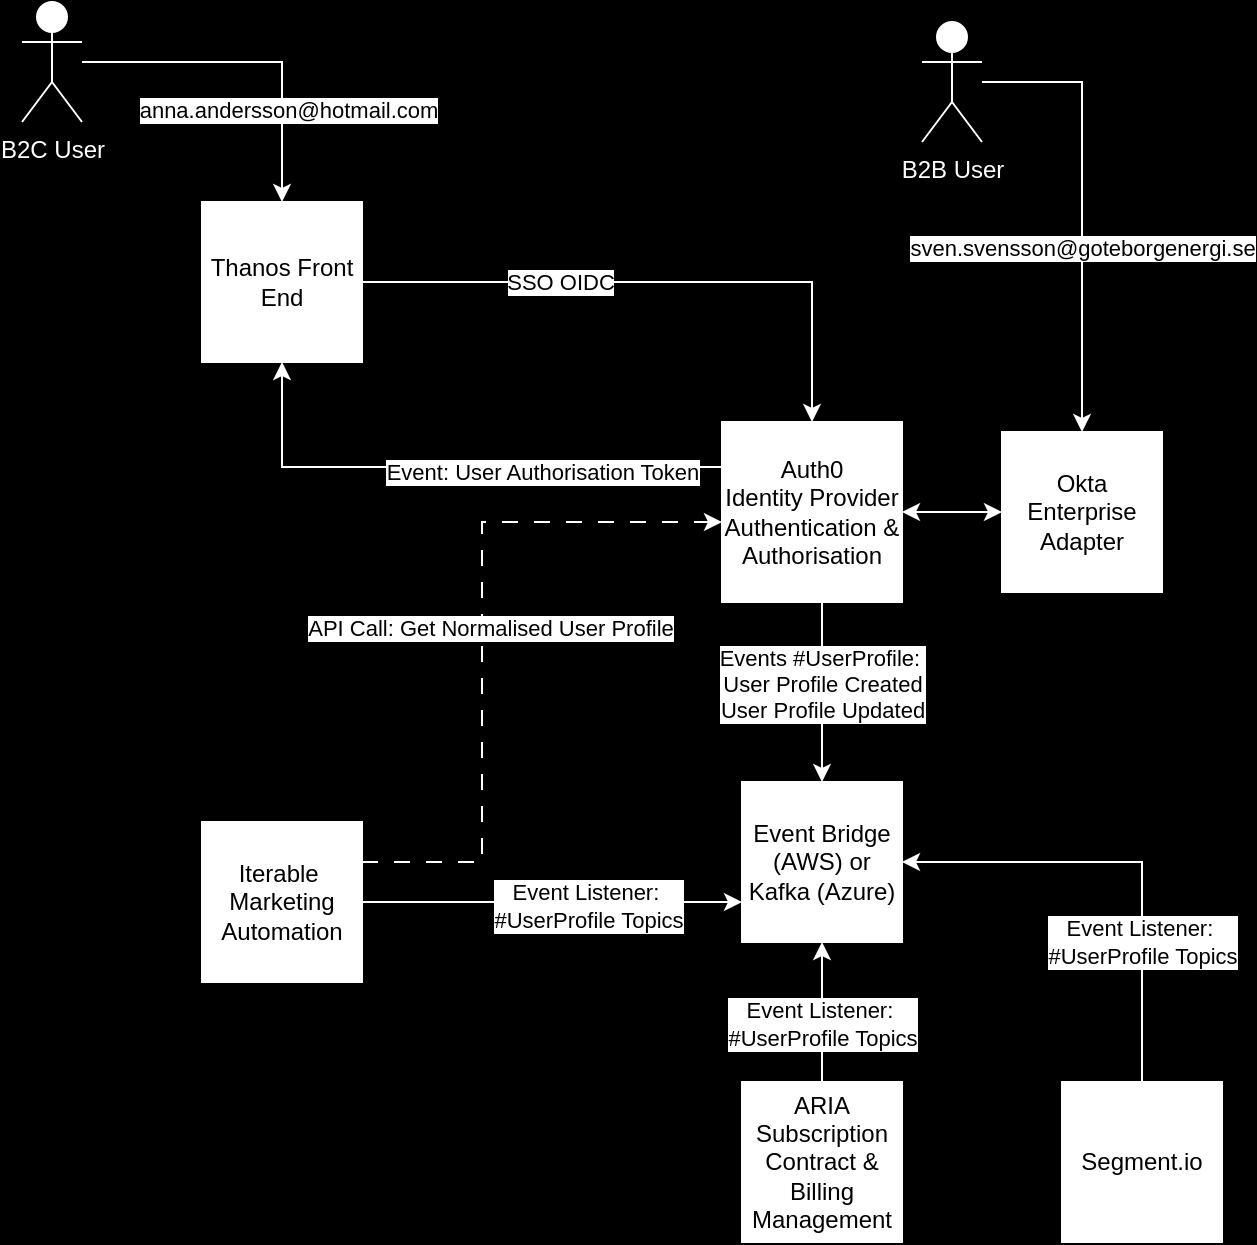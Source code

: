 <mxfile version="24.7.17">
  <diagram name="Page-1" id="YYRwiA1xToAAdd3JtBlB">
    <mxGraphModel dx="1032" dy="750" grid="1" gridSize="10" guides="1" tooltips="1" connect="1" arrows="1" fold="1" page="1" pageScale="1" pageWidth="827" pageHeight="1169" background="#000000" math="0" shadow="0">
      <root>
        <mxCell id="0" />
        <mxCell id="1" parent="0" />
        <mxCell id="C54k0JOMP-SggSfBIy9h-6" style="edgeStyle=orthogonalEdgeStyle;rounded=0;orthogonalLoop=1;jettySize=auto;html=1;exitX=0;exitY=0.25;exitDx=0;exitDy=0;entryX=0.5;entryY=1;entryDx=0;entryDy=0;strokeColor=#FFFFFF;" parent="1" source="C54k0JOMP-SggSfBIy9h-2" target="C54k0JOMP-SggSfBIy9h-1" edge="1">
          <mxGeometry relative="1" as="geometry" />
        </mxCell>
        <mxCell id="C54k0JOMP-SggSfBIy9h-11" value="Event: User Authorisation Token" style="edgeLabel;html=1;align=center;verticalAlign=middle;resizable=0;points=[];" parent="C54k0JOMP-SggSfBIy9h-6" vertex="1" connectable="0">
          <mxGeometry x="-0.339" y="2" relative="1" as="geometry">
            <mxPoint as="offset" />
          </mxGeometry>
        </mxCell>
        <mxCell id="C54k0JOMP-SggSfBIy9h-7" style="edgeStyle=orthogonalEdgeStyle;rounded=0;orthogonalLoop=1;jettySize=auto;html=1;exitX=1;exitY=0.5;exitDx=0;exitDy=0;entryX=0.5;entryY=0;entryDx=0;entryDy=0;strokeColor=#FFFFFF;" parent="1" source="C54k0JOMP-SggSfBIy9h-1" target="C54k0JOMP-SggSfBIy9h-2" edge="1">
          <mxGeometry relative="1" as="geometry" />
        </mxCell>
        <mxCell id="C54k0JOMP-SggSfBIy9h-9" value="SSO OIDC" style="edgeLabel;html=1;align=center;verticalAlign=middle;resizable=0;points=[];" parent="C54k0JOMP-SggSfBIy9h-7" vertex="1" connectable="0">
          <mxGeometry x="-0.333" relative="1" as="geometry">
            <mxPoint as="offset" />
          </mxGeometry>
        </mxCell>
        <mxCell id="C54k0JOMP-SggSfBIy9h-1" value="Thanos Front End" style="whiteSpace=wrap;html=1;aspect=fixed;strokeColor=#FFFFFF;" parent="1" vertex="1">
          <mxGeometry x="230" y="330" width="80" height="80" as="geometry" />
        </mxCell>
        <mxCell id="JhkCNmM65xoXw_irvw-b-1" style="edgeStyle=orthogonalEdgeStyle;rounded=0;orthogonalLoop=1;jettySize=auto;html=1;entryX=0.5;entryY=0;entryDx=0;entryDy=0;strokeColor=#FFFFFF;" edge="1" parent="1" source="C54k0JOMP-SggSfBIy9h-2" target="JhkCNmM65xoXw_irvw-b-6">
          <mxGeometry relative="1" as="geometry">
            <Array as="points">
              <mxPoint x="540" y="580" />
              <mxPoint x="540" y="580" />
            </Array>
          </mxGeometry>
        </mxCell>
        <mxCell id="JhkCNmM65xoXw_irvw-b-2" value="Events #UserProfile:&amp;nbsp;&lt;div&gt;User Profile Created&lt;div&gt;User Profile Updated&lt;/div&gt;&lt;/div&gt;" style="edgeLabel;html=1;align=center;verticalAlign=middle;resizable=0;points=[];" vertex="1" connectable="0" parent="JhkCNmM65xoXw_irvw-b-1">
          <mxGeometry x="-0.478" y="-2" relative="1" as="geometry">
            <mxPoint x="2" y="17" as="offset" />
          </mxGeometry>
        </mxCell>
        <mxCell id="C54k0JOMP-SggSfBIy9h-2" value="Auth0&lt;div&gt;Identity Provider Authentication &amp;amp; Authorisation&lt;/div&gt;" style="whiteSpace=wrap;html=1;aspect=fixed;strokeColor=#FFFFFF;" parent="1" vertex="1">
          <mxGeometry x="490" y="440" width="90" height="90" as="geometry" />
        </mxCell>
        <mxCell id="C54k0JOMP-SggSfBIy9h-3" value="ARIA&lt;div&gt;Subscription Contract &amp;amp; Billing Management&lt;/div&gt;" style="whiteSpace=wrap;html=1;aspect=fixed;strokeColor=#FFFFFF;" parent="1" vertex="1">
          <mxGeometry x="500" y="770" width="80" height="80" as="geometry" />
        </mxCell>
        <mxCell id="C54k0JOMP-SggSfBIy9h-8" style="edgeStyle=orthogonalEdgeStyle;rounded=0;orthogonalLoop=1;jettySize=auto;html=1;exitX=1;exitY=0.25;exitDx=0;exitDy=0;strokeColor=#FFFFFF;dashed=1;dashPattern=8 8;" parent="1" source="C54k0JOMP-SggSfBIy9h-4" target="C54k0JOMP-SggSfBIy9h-2" edge="1">
          <mxGeometry relative="1" as="geometry">
            <Array as="points">
              <mxPoint x="370" y="660" />
              <mxPoint x="370" y="490" />
            </Array>
          </mxGeometry>
        </mxCell>
        <mxCell id="C54k0JOMP-SggSfBIy9h-10" value="API Call: Get Normalised User Profile" style="edgeLabel;html=1;align=center;verticalAlign=middle;resizable=0;points=[];" parent="C54k0JOMP-SggSfBIy9h-8" vertex="1" connectable="0">
          <mxGeometry x="0.011" y="-4" relative="1" as="geometry">
            <mxPoint as="offset" />
          </mxGeometry>
        </mxCell>
        <mxCell id="JhkCNmM65xoXw_irvw-b-7" style="edgeStyle=orthogonalEdgeStyle;rounded=0;orthogonalLoop=1;jettySize=auto;html=1;exitX=1;exitY=0.5;exitDx=0;exitDy=0;entryX=0;entryY=0.75;entryDx=0;entryDy=0;strokeColor=#FFFFFF;" edge="1" parent="1" source="C54k0JOMP-SggSfBIy9h-4" target="JhkCNmM65xoXw_irvw-b-6">
          <mxGeometry relative="1" as="geometry" />
        </mxCell>
        <mxCell id="JhkCNmM65xoXw_irvw-b-8" value="Event Listener:&amp;nbsp;&lt;div&gt;#UserProfile Topics&lt;/div&gt;" style="edgeLabel;html=1;align=center;verticalAlign=middle;resizable=0;points=[];" vertex="1" connectable="0" parent="JhkCNmM65xoXw_irvw-b-7">
          <mxGeometry x="0.19" y="-2" relative="1" as="geometry">
            <mxPoint as="offset" />
          </mxGeometry>
        </mxCell>
        <mxCell id="C54k0JOMP-SggSfBIy9h-4" value="&lt;div&gt;Iterable&amp;nbsp;&lt;/div&gt;&lt;div&gt;Marketing Automation&lt;/div&gt;" style="whiteSpace=wrap;html=1;aspect=fixed;strokeColor=#FFFFFF;" parent="1" vertex="1">
          <mxGeometry x="230" y="640" width="80" height="80" as="geometry" />
        </mxCell>
        <mxCell id="C54k0JOMP-SggSfBIy9h-14" style="edgeStyle=orthogonalEdgeStyle;rounded=0;orthogonalLoop=1;jettySize=auto;html=1;entryX=0.5;entryY=0;entryDx=0;entryDy=0;strokeColor=#FFFFFF;" parent="1" source="C54k0JOMP-SggSfBIy9h-13" target="C54k0JOMP-SggSfBIy9h-1" edge="1">
          <mxGeometry relative="1" as="geometry" />
        </mxCell>
        <mxCell id="JhkCNmM65xoXw_irvw-b-19" value="anna.andersson@hotmail.com" style="edgeLabel;html=1;align=center;verticalAlign=middle;resizable=0;points=[];" vertex="1" connectable="0" parent="C54k0JOMP-SggSfBIy9h-14">
          <mxGeometry x="0.45" y="3" relative="1" as="geometry">
            <mxPoint as="offset" />
          </mxGeometry>
        </mxCell>
        <mxCell id="C54k0JOMP-SggSfBIy9h-13" value="&lt;font color=&quot;#ffffff&quot;&gt;B2C User&lt;/font&gt;" style="shape=umlActor;verticalLabelPosition=bottom;verticalAlign=top;html=1;outlineConnect=0;strokeColor=#FFFFFF;" parent="1" vertex="1">
          <mxGeometry x="140" y="230" width="30" height="60" as="geometry" />
        </mxCell>
        <mxCell id="JhkCNmM65xoXw_irvw-b-3" value="Segment.io" style="whiteSpace=wrap;html=1;aspect=fixed;strokeColor=#FFFFFF;" vertex="1" parent="1">
          <mxGeometry x="660" y="770" width="80" height="80" as="geometry" />
        </mxCell>
        <mxCell id="JhkCNmM65xoXw_irvw-b-6" value="Event Bridge (AWS) or Kafka (Azure)" style="whiteSpace=wrap;html=1;aspect=fixed;strokeColor=#FFFFFF;" vertex="1" parent="1">
          <mxGeometry x="500" y="620" width="80" height="80" as="geometry" />
        </mxCell>
        <mxCell id="JhkCNmM65xoXw_irvw-b-9" style="edgeStyle=orthogonalEdgeStyle;rounded=0;orthogonalLoop=1;jettySize=auto;html=1;exitX=0.5;exitY=0;exitDx=0;exitDy=0;entryX=1;entryY=0.5;entryDx=0;entryDy=0;strokeColor=#FFFFFF;" edge="1" parent="1" source="JhkCNmM65xoXw_irvw-b-3" target="JhkCNmM65xoXw_irvw-b-6">
          <mxGeometry relative="1" as="geometry">
            <mxPoint x="700" y="679.5" as="sourcePoint" />
            <mxPoint x="890" y="679.5" as="targetPoint" />
          </mxGeometry>
        </mxCell>
        <mxCell id="JhkCNmM65xoXw_irvw-b-10" value="Event Listener:&amp;nbsp;&lt;div&gt;#UserProfile Topics&lt;/div&gt;" style="edgeLabel;html=1;align=center;verticalAlign=middle;resizable=0;points=[];" vertex="1" connectable="0" parent="JhkCNmM65xoXw_irvw-b-9">
          <mxGeometry x="0.19" y="-2" relative="1" as="geometry">
            <mxPoint x="27" y="42" as="offset" />
          </mxGeometry>
        </mxCell>
        <mxCell id="JhkCNmM65xoXw_irvw-b-12" style="edgeStyle=orthogonalEdgeStyle;rounded=0;orthogonalLoop=1;jettySize=auto;html=1;entryX=0.5;entryY=1;entryDx=0;entryDy=0;strokeColor=#FFFFFF;exitX=0.5;exitY=0;exitDx=0;exitDy=0;" edge="1" parent="1" source="C54k0JOMP-SggSfBIy9h-3" target="JhkCNmM65xoXw_irvw-b-6">
          <mxGeometry relative="1" as="geometry">
            <mxPoint x="500" y="740" as="sourcePoint" />
            <mxPoint x="590" y="670" as="targetPoint" />
          </mxGeometry>
        </mxCell>
        <mxCell id="JhkCNmM65xoXw_irvw-b-13" value="Event Listener:&amp;nbsp;&lt;div&gt;#UserProfile Topics&lt;/div&gt;" style="edgeLabel;html=1;align=center;verticalAlign=middle;resizable=0;points=[];" vertex="1" connectable="0" parent="JhkCNmM65xoXw_irvw-b-12">
          <mxGeometry x="0.19" y="-2" relative="1" as="geometry">
            <mxPoint x="-2" y="12" as="offset" />
          </mxGeometry>
        </mxCell>
        <mxCell id="JhkCNmM65xoXw_irvw-b-15" style="edgeStyle=orthogonalEdgeStyle;rounded=0;orthogonalLoop=1;jettySize=auto;html=1;" edge="1" parent="1">
          <mxGeometry relative="1" as="geometry">
            <mxPoint x="650" y="260" as="sourcePoint" />
            <mxPoint x="580" y="410" as="targetPoint" />
          </mxGeometry>
        </mxCell>
        <mxCell id="JhkCNmM65xoXw_irvw-b-17" value="sven.svensson@goteborgenergi.se" style="edgeStyle=orthogonalEdgeStyle;rounded=0;orthogonalLoop=1;jettySize=auto;html=1;entryX=0.5;entryY=0;entryDx=0;entryDy=0;strokeColor=#FFFFFF;" edge="1" parent="1" source="JhkCNmM65xoXw_irvw-b-14" target="JhkCNmM65xoXw_irvw-b-16">
          <mxGeometry x="0.182" relative="1" as="geometry">
            <mxPoint as="offset" />
          </mxGeometry>
        </mxCell>
        <mxCell id="JhkCNmM65xoXw_irvw-b-14" value="&lt;font color=&quot;#ffffff&quot;&gt;B2B User&lt;/font&gt;" style="shape=umlActor;verticalLabelPosition=bottom;verticalAlign=top;html=1;outlineConnect=0;strokeColor=#FFFFFF;" vertex="1" parent="1">
          <mxGeometry x="590" y="240" width="30" height="60" as="geometry" />
        </mxCell>
        <mxCell id="JhkCNmM65xoXw_irvw-b-18" style="edgeStyle=orthogonalEdgeStyle;rounded=0;orthogonalLoop=1;jettySize=auto;html=1;exitX=0;exitY=0.5;exitDx=0;exitDy=0;entryX=1;entryY=0.5;entryDx=0;entryDy=0;strokeColor=#FFFFFF;startArrow=classic;startFill=1;" edge="1" parent="1" source="JhkCNmM65xoXw_irvw-b-16" target="C54k0JOMP-SggSfBIy9h-2">
          <mxGeometry relative="1" as="geometry" />
        </mxCell>
        <mxCell id="JhkCNmM65xoXw_irvw-b-16" value="Okta Enterprise Adapter" style="whiteSpace=wrap;html=1;aspect=fixed;strokeColor=#FFFFFF;" vertex="1" parent="1">
          <mxGeometry x="630" y="445" width="80" height="80" as="geometry" />
        </mxCell>
      </root>
    </mxGraphModel>
  </diagram>
</mxfile>
